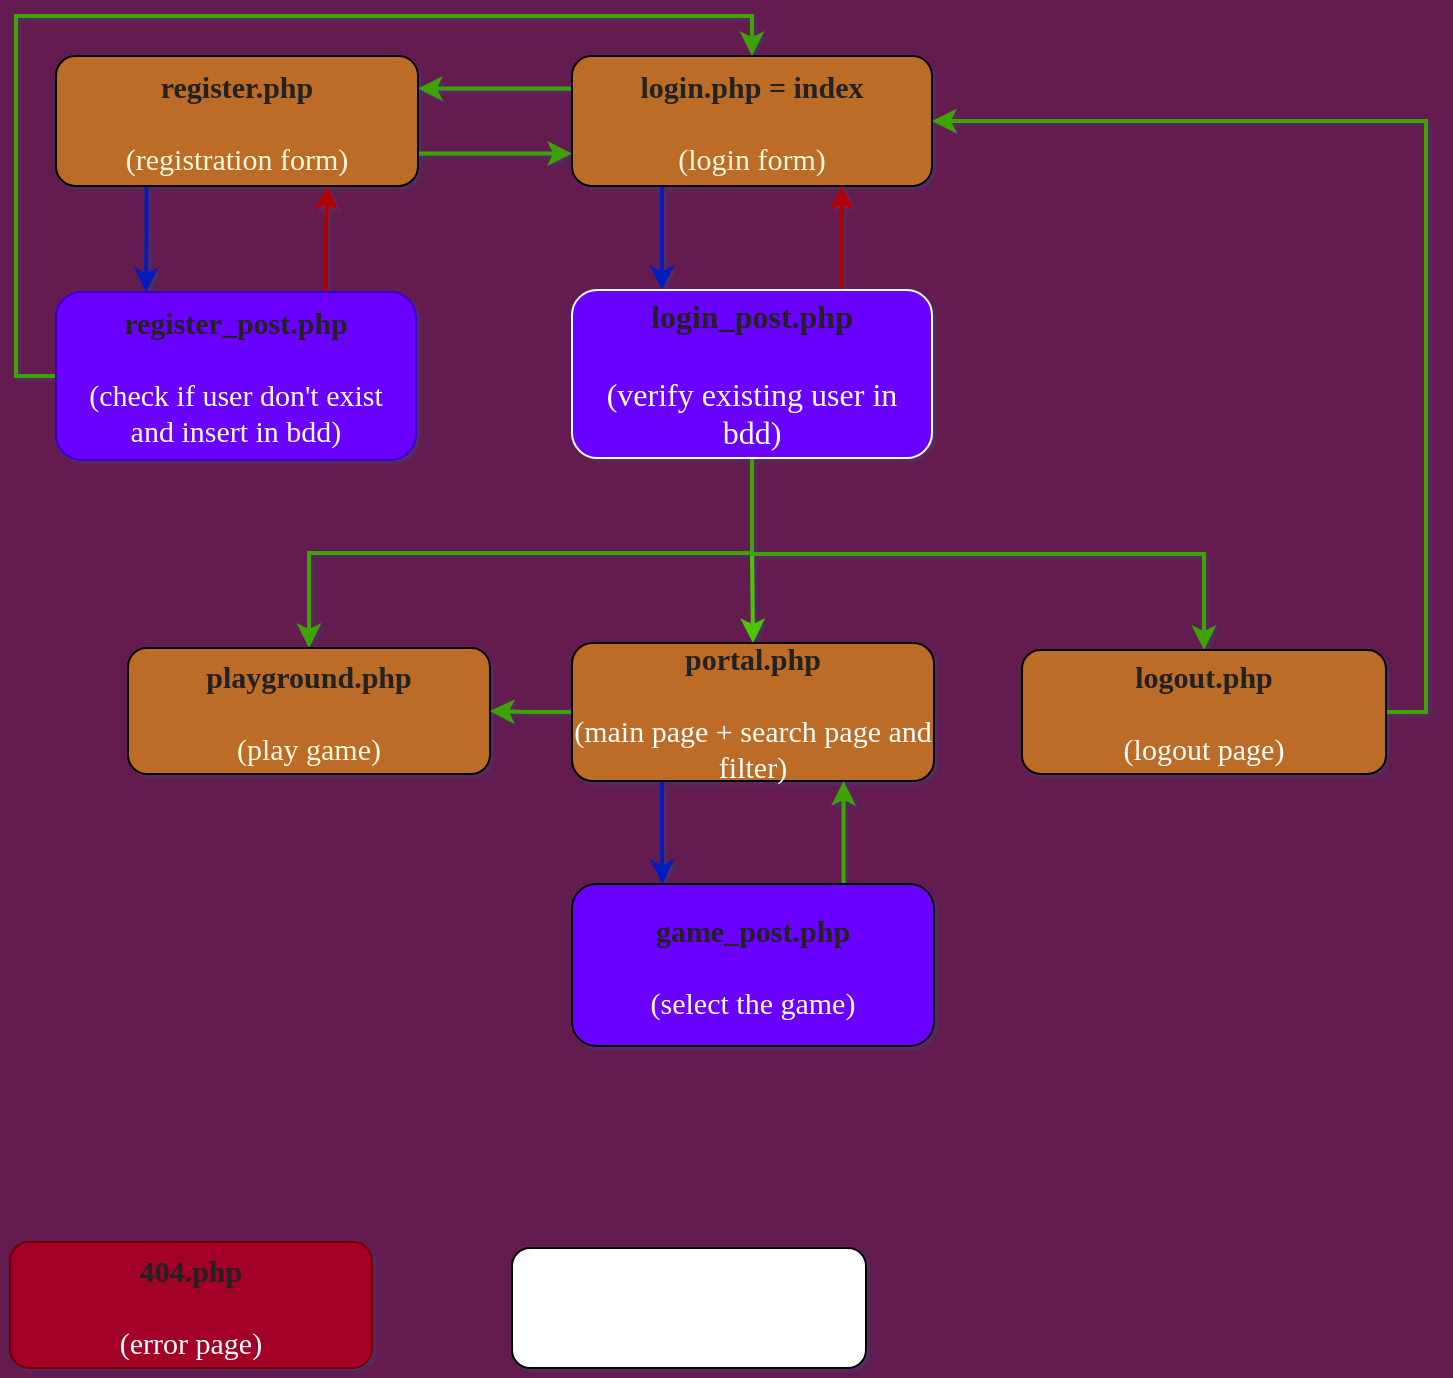 <mxfile version="14.2.4" type="embed">
    <diagram id="WdLojchZckuWFShdGZpE" name="Page-1">
        <mxGraphModel dx="805" dy="597" grid="0" gridSize="10" guides="1" tooltips="1" connect="1" arrows="1" fold="1" page="1" pageScale="1" pageWidth="827" pageHeight="1169" background="#631B50" math="0" shadow="1">
            <root>
                <mxCell id="0"/>
                <mxCell id="1" parent="0"/>
                <mxCell id="21" style="edgeStyle=orthogonalEdgeStyle;rounded=0;orthogonalLoop=1;jettySize=auto;html=1;exitX=0;exitY=0.25;exitDx=0;exitDy=0;entryX=1;entryY=0.25;entryDx=0;entryDy=0;fillColor=#60a917;strokeWidth=2;strokeColor=#3EA300;" parent="1" source="DY0WOFuXYkYraGbMVRdT-4" target="DY0WOFuXYkYraGbMVRdT-5" edge="1">
                    <mxGeometry relative="1" as="geometry"/>
                </mxCell>
                <mxCell id="28" style="edgeStyle=orthogonalEdgeStyle;rounded=0;orthogonalLoop=1;jettySize=auto;html=1;exitX=0.25;exitY=1;exitDx=0;exitDy=0;entryX=0.25;entryY=0;entryDx=0;entryDy=0;strokeColor=#001DBC;strokeWidth=2;fillColor=#0050ef;" parent="1" source="DY0WOFuXYkYraGbMVRdT-4" target="DY0WOFuXYkYraGbMVRdT-18" edge="1">
                    <mxGeometry relative="1" as="geometry"/>
                </mxCell>
                <mxCell id="DY0WOFuXYkYraGbMVRdT-4" value="&lt;font face=&quot;Times New Roman&quot; size=&quot;1&quot;&gt;&lt;span style=&quot;font-size: 15px&quot;&gt;&lt;font color=&quot;#222222&quot; style=&quot;font-size: 15px&quot;&gt;&lt;b&gt;login.php = index&lt;/b&gt;&lt;br&gt;&lt;/font&gt;&lt;br&gt;(login form)&lt;br&gt;&lt;/span&gt;&lt;/font&gt;" style="whiteSpace=wrap;html=1;fillColor=#BC6C25;fontColor=#FEFAE0;rounded=1;glass=0;sketch=0;shadow=0;" parent="1" vertex="1">
                    <mxGeometry x="332" y="155" width="180" height="65" as="geometry"/>
                </mxCell>
                <mxCell id="25" style="edgeStyle=orthogonalEdgeStyle;rounded=0;orthogonalLoop=1;jettySize=auto;html=1;exitX=0.25;exitY=1;exitDx=0;exitDy=0;entryX=0.25;entryY=0;entryDx=0;entryDy=0;strokeWidth=2;fillColor=#0050ef;strokeColor=#001DBC;" parent="1" source="DY0WOFuXYkYraGbMVRdT-5" target="DY0WOFuXYkYraGbMVRdT-8" edge="1">
                    <mxGeometry relative="1" as="geometry"/>
                </mxCell>
                <mxCell id="40" style="edgeStyle=orthogonalEdgeStyle;rounded=0;orthogonalLoop=1;jettySize=auto;html=1;exitX=1;exitY=0.75;exitDx=0;exitDy=0;entryX=0;entryY=0.75;entryDx=0;entryDy=0;strokeColor=#3EA300;strokeWidth=2;" parent="1" source="DY0WOFuXYkYraGbMVRdT-5" target="DY0WOFuXYkYraGbMVRdT-4" edge="1">
                    <mxGeometry relative="1" as="geometry"/>
                </mxCell>
                <mxCell id="DY0WOFuXYkYraGbMVRdT-5" value="&lt;font style=&quot;font-size: 15px&quot; face=&quot;Times New Roman&quot;&gt;&lt;b&gt;&lt;font color=&quot;#222222&quot;&gt;register.php&lt;br&gt;&lt;/font&gt;&lt;/b&gt;&lt;br&gt;(registration form)&lt;br&gt;&lt;/font&gt;" style="whiteSpace=wrap;html=1;fillColor=#BC6C25;fontColor=#FEFAE0;rounded=1;" parent="1" vertex="1">
                    <mxGeometry x="74" y="155" width="181" height="65" as="geometry"/>
                </mxCell>
                <mxCell id="38" style="edgeStyle=orthogonalEdgeStyle;rounded=0;orthogonalLoop=1;jettySize=auto;html=1;exitX=0.75;exitY=0;exitDx=0;exitDy=0;entryX=0.75;entryY=1;entryDx=0;entryDy=0;strokeColor=#B20000;strokeWidth=2;fillColor=#e51400;" parent="1" source="DY0WOFuXYkYraGbMVRdT-8" target="DY0WOFuXYkYraGbMVRdT-5" edge="1">
                    <mxGeometry relative="1" as="geometry"/>
                </mxCell>
                <mxCell id="39" style="edgeStyle=orthogonalEdgeStyle;rounded=0;orthogonalLoop=1;jettySize=auto;html=1;exitX=0;exitY=0.5;exitDx=0;exitDy=0;entryX=0.5;entryY=0;entryDx=0;entryDy=0;strokeColor=#3EA300;strokeWidth=2;" parent="1" source="DY0WOFuXYkYraGbMVRdT-8" target="DY0WOFuXYkYraGbMVRdT-4" edge="1">
                    <mxGeometry relative="1" as="geometry"/>
                </mxCell>
                <mxCell id="DY0WOFuXYkYraGbMVRdT-8" value="&lt;font face=&quot;Times New Roman&quot; size=&quot;1&quot;&gt;&lt;span style=&quot;font-size: 15px&quot;&gt;&lt;b&gt;&lt;font color=&quot;#222222&quot;&gt;register_post.php&lt;br&gt;&lt;/font&gt;&lt;/b&gt;&lt;br&gt;(check if user don't exist &lt;br&gt;and insert in bdd)&lt;br&gt;&lt;/span&gt;&lt;/font&gt;" style="whiteSpace=wrap;html=1;fillColor=#6a00ff;fontColor=#ffffff;rounded=1;strokeColor=#3700CC;" parent="1" vertex="1">
                    <mxGeometry x="74" y="273" width="180" height="84" as="geometry"/>
                </mxCell>
                <mxCell id="29" style="edgeStyle=orthogonalEdgeStyle;rounded=0;orthogonalLoop=1;jettySize=auto;html=1;entryX=0.5;entryY=0;entryDx=0;entryDy=0;strokeColor=#4CC700;strokeWidth=2;" parent="1" source="DY0WOFuXYkYraGbMVRdT-18" target="19" edge="1">
                    <mxGeometry relative="1" as="geometry"/>
                </mxCell>
                <mxCell id="34" style="edgeStyle=orthogonalEdgeStyle;rounded=0;orthogonalLoop=1;jettySize=auto;html=1;exitX=0.75;exitY=0;exitDx=0;exitDy=0;entryX=0.75;entryY=1;entryDx=0;entryDy=0;strokeColor=#B20000;strokeWidth=2;fillColor=#e51400;" parent="1" source="DY0WOFuXYkYraGbMVRdT-18" target="DY0WOFuXYkYraGbMVRdT-4" edge="1">
                    <mxGeometry relative="1" as="geometry"/>
                </mxCell>
                <mxCell id="35" style="edgeStyle=orthogonalEdgeStyle;rounded=0;orthogonalLoop=1;jettySize=auto;html=1;exitX=0.5;exitY=1;exitDx=0;exitDy=0;entryX=0.5;entryY=0;entryDx=0;entryDy=0;strokeColor=#3EA300;strokeWidth=2;" parent="1" source="DY0WOFuXYkYraGbMVRdT-18" target="DY0WOFuXYkYraGbMVRdT-20" edge="1">
                    <mxGeometry relative="1" as="geometry"/>
                </mxCell>
                <mxCell id="36" style="edgeStyle=orthogonalEdgeStyle;rounded=0;orthogonalLoop=1;jettySize=auto;html=1;exitX=0.5;exitY=1;exitDx=0;exitDy=0;entryX=0.5;entryY=0;entryDx=0;entryDy=0;strokeWidth=2;strokeColor=#3EA300;" parent="1" source="DY0WOFuXYkYraGbMVRdT-18" target="14" edge="1">
                    <mxGeometry relative="1" as="geometry"/>
                </mxCell>
                <mxCell id="DY0WOFuXYkYraGbMVRdT-18" value="&lt;div style=&quot;font-size: 16px&quot;&gt;&lt;b&gt;&lt;font face=&quot;Times New Roman&quot; color=&quot;#222222&quot; style=&quot;font-size: 16px&quot;&gt;login_post.php&lt;/font&gt;&lt;/b&gt;&lt;/div&gt;&lt;font style=&quot;font-size: 16px&quot; face=&quot;Times New Roman&quot;&gt;&lt;br&gt;&lt;font style=&quot;font-size: 16px&quot;&gt;(verify existing user in bdd)&lt;/font&gt;&lt;/font&gt;" style="whiteSpace=wrap;html=1;fontColor=#ffffff;rounded=1;fillColor=#6A00FF;strokeColor=#FFFFFF;" parent="1" vertex="1">
                    <mxGeometry x="332" y="272" width="180" height="84" as="geometry"/>
                </mxCell>
                <mxCell id="DY0WOFuXYkYraGbMVRdT-20" value="&lt;font face=&quot;Times New Roman&quot; style=&quot;font-size: 15px&quot;&gt;&lt;b&gt;&lt;font color=&quot;#222222&quot;&gt;playground.php&lt;br&gt;&lt;/font&gt;&lt;/b&gt;&lt;br&gt;(play game)&lt;/font&gt;" style="whiteSpace=wrap;html=1;fillColor=#BC6C25;fontColor=#FEFAE0;rounded=1;" parent="1" vertex="1">
                    <mxGeometry x="110" y="451" width="181" height="63" as="geometry"/>
                </mxCell>
                <mxCell id="37" style="edgeStyle=orthogonalEdgeStyle;rounded=0;orthogonalLoop=1;jettySize=auto;html=1;exitX=1;exitY=0.5;exitDx=0;exitDy=0;entryX=1;entryY=0.5;entryDx=0;entryDy=0;strokeWidth=2;strokeColor=#3EA300;" parent="1" source="14" target="DY0WOFuXYkYraGbMVRdT-4" edge="1">
                    <mxGeometry relative="1" as="geometry"/>
                </mxCell>
                <mxCell id="14" value="&lt;font style=&quot;font-size: 15px&quot; face=&quot;Times New Roman&quot;&gt;&lt;b style=&quot;line-height: 120%&quot;&gt;&lt;font style=&quot;font-size: 15px&quot;&gt;&lt;font color=&quot;#222222&quot; style=&quot;font-size: 15px&quot;&gt;logout.php&lt;/font&gt;&lt;br&gt;&lt;/font&gt;&lt;/b&gt;&lt;br&gt;&lt;font color=&quot;#ffffff&quot; style=&quot;line-height: 100% ; font-size: 15px&quot;&gt;(logout page)&lt;/font&gt;&lt;/font&gt;" style="rounded=1;whiteSpace=wrap;html=1;shadow=0;glass=0;sketch=0;fontColor=#FEFAE0;fillColor=#BC6C25;" parent="1" vertex="1">
                    <mxGeometry x="557" y="452" width="182" height="62" as="geometry"/>
                </mxCell>
                <mxCell id="44" style="edgeStyle=orthogonalEdgeStyle;rounded=0;orthogonalLoop=1;jettySize=auto;html=1;fillColor=#0050ef;strokeColor=#001DBC;strokeWidth=2;entryX=0.25;entryY=0;entryDx=0;entryDy=0;" parent="1" source="19" target="42" edge="1">
                    <mxGeometry relative="1" as="geometry">
                        <mxPoint x="423" y="557" as="targetPoint"/>
                        <Array as="points">
                            <mxPoint x="377" y="546"/>
                            <mxPoint x="377" y="546"/>
                        </Array>
                    </mxGeometry>
                </mxCell>
                <mxCell id="48" style="edgeStyle=orthogonalEdgeStyle;rounded=0;orthogonalLoop=1;jettySize=auto;html=1;entryX=1;entryY=0.5;entryDx=0;entryDy=0;strokeColor=#3EA300;strokeWidth=2;" parent="1" source="19" target="DY0WOFuXYkYraGbMVRdT-20" edge="1">
                    <mxGeometry relative="1" as="geometry"/>
                </mxCell>
                <mxCell id="19" value="&lt;font style=&quot;font-size: 15px&quot; face=&quot;Times New Roman&quot;&gt;&lt;b style=&quot;line-height: 120%&quot;&gt;&lt;font style=&quot;font-size: 15px&quot;&gt;&lt;font color=&quot;#222222&quot; style=&quot;font-size: 15px&quot;&gt;portal.php&lt;/font&gt;&lt;br&gt;&lt;/font&gt;&lt;/b&gt;&lt;br&gt;&lt;font color=&quot;#ffffff&quot; style=&quot;line-height: 100% ; font-size: 15px&quot;&gt;(main page + search page and filter)&lt;/font&gt;&lt;/font&gt;" style="rounded=1;whiteSpace=wrap;html=1;shadow=0;glass=0;sketch=0;fontColor=#FEFAE0;fillColor=#BC6C25;" parent="1" vertex="1">
                    <mxGeometry x="332" y="448.5" width="181" height="69" as="geometry"/>
                </mxCell>
                <mxCell id="47" style="edgeStyle=orthogonalEdgeStyle;rounded=0;orthogonalLoop=1;jettySize=auto;html=1;exitX=0.75;exitY=0;exitDx=0;exitDy=0;entryX=0.75;entryY=1;entryDx=0;entryDy=0;strokeColor=#3EA300;strokeWidth=2;" parent="1" source="42" target="19" edge="1">
                    <mxGeometry relative="1" as="geometry"/>
                </mxCell>
                <mxCell id="42" value="&lt;font style=&quot;font-size: 15px&quot; face=&quot;Times New Roman&quot;&gt;&lt;b style=&quot;line-height: 120%&quot;&gt;&lt;font style=&quot;font-size: 15px&quot;&gt;&lt;font color=&quot;#222222&quot; style=&quot;font-size: 15px&quot;&gt;game_post.php&lt;/font&gt;&lt;br&gt;&lt;/font&gt;&lt;/b&gt;&lt;br&gt;&lt;font color=&quot;#ffffff&quot; style=&quot;line-height: 100% ; font-size: 15px&quot;&gt;(select the game)&lt;/font&gt;&lt;/font&gt;" style="rounded=1;whiteSpace=wrap;html=1;shadow=0;glass=0;sketch=0;fontColor=#FEFAE0;fillColor=#6A00FF;" parent="1" vertex="1">
                    <mxGeometry x="332" y="569" width="181" height="81" as="geometry"/>
                </mxCell>
                <mxCell id="49" value="&lt;font face=&quot;Times New Roman&quot; style=&quot;font-size: 15px&quot;&gt;&lt;font color=&quot;#222222&quot;&gt;&lt;b&gt;404.php&lt;br&gt;&lt;/b&gt;&lt;/font&gt;&lt;br&gt;(error page)&lt;/font&gt;" style="whiteSpace=wrap;html=1;fillColor=#a20025;fontColor=#ffffff;rounded=1;strokeColor=#6F0000;" parent="1" vertex="1">
                    <mxGeometry x="51" y="748" width="181" height="63" as="geometry"/>
                </mxCell>
                <mxCell id="50" value="&lt;font color=&quot;#ffffff&quot;&gt;&lt;font style=&quot;font-size: 15px&quot; face=&quot;Times New Roman&quot;&gt;&lt;b&gt;Contact&lt;br&gt;&lt;/b&gt;&lt;/font&gt;&lt;br&gt;(send mail to admin)&lt;/font&gt;" style="rounded=1;whiteSpace=wrap;html=1;" parent="1" vertex="1">
                    <mxGeometry x="302" y="751" width="177" height="60" as="geometry"/>
                </mxCell>
            </root>
        </mxGraphModel>
    </diagram>
</mxfile>